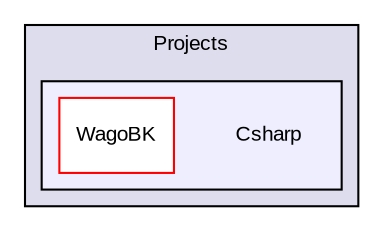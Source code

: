 digraph "D:/Projects/Csharp" {
  compound=true
  node [ fontsize="10", fontname="Arial"];
  edge [ labelfontsize="10", labelfontname="Arial"];
  subgraph clusterdir_70399fa3d88a5292b2b41a1f3fe3e4e2 {
    graph [ bgcolor="#ddddee", pencolor="black", label="Projects" fontname="Arial", fontsize="10", URL="dir_70399fa3d88a5292b2b41a1f3fe3e4e2.html"]
  subgraph clusterdir_03cc38731de8b3d072eb00da360a1ceb {
    graph [ bgcolor="#eeeeff", pencolor="black", label="" URL="dir_03cc38731de8b3d072eb00da360a1ceb.html"];
    dir_03cc38731de8b3d072eb00da360a1ceb [shape=plaintext label="Csharp"];
    dir_042fdc22e877302cd8dcca5048bca1b3 [shape=box label="WagoBK" color="red" fillcolor="white" style="filled" URL="dir_042fdc22e877302cd8dcca5048bca1b3.html"];
  }
  }
}
